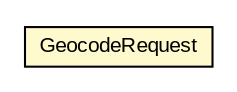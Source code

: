#!/usr/local/bin/dot
#
# Class diagram 
# Generated by UMLGraph version R5_6-24-gf6e263 (http://www.umlgraph.org/)
#

digraph G {
	edge [fontname="arial",fontsize=10,labelfontname="arial",labelfontsize=10];
	node [fontname="arial",fontsize=10,shape=plaintext];
	nodesep=0.25;
	ranksep=0.5;
	// nl.geozet.openls.databinding.openls.GeocodeRequest
	c148 [label=<<table title="nl.geozet.openls.databinding.openls.GeocodeRequest" border="0" cellborder="1" cellspacing="0" cellpadding="2" port="p" bgcolor="lemonChiffon" href="./GeocodeRequest.html">
		<tr><td><table border="0" cellspacing="0" cellpadding="1">
<tr><td align="center" balign="center"> GeocodeRequest </td></tr>
		</table></td></tr>
		</table>>, URL="./GeocodeRequest.html", fontname="arial", fontcolor="black", fontsize=10.0];
}

